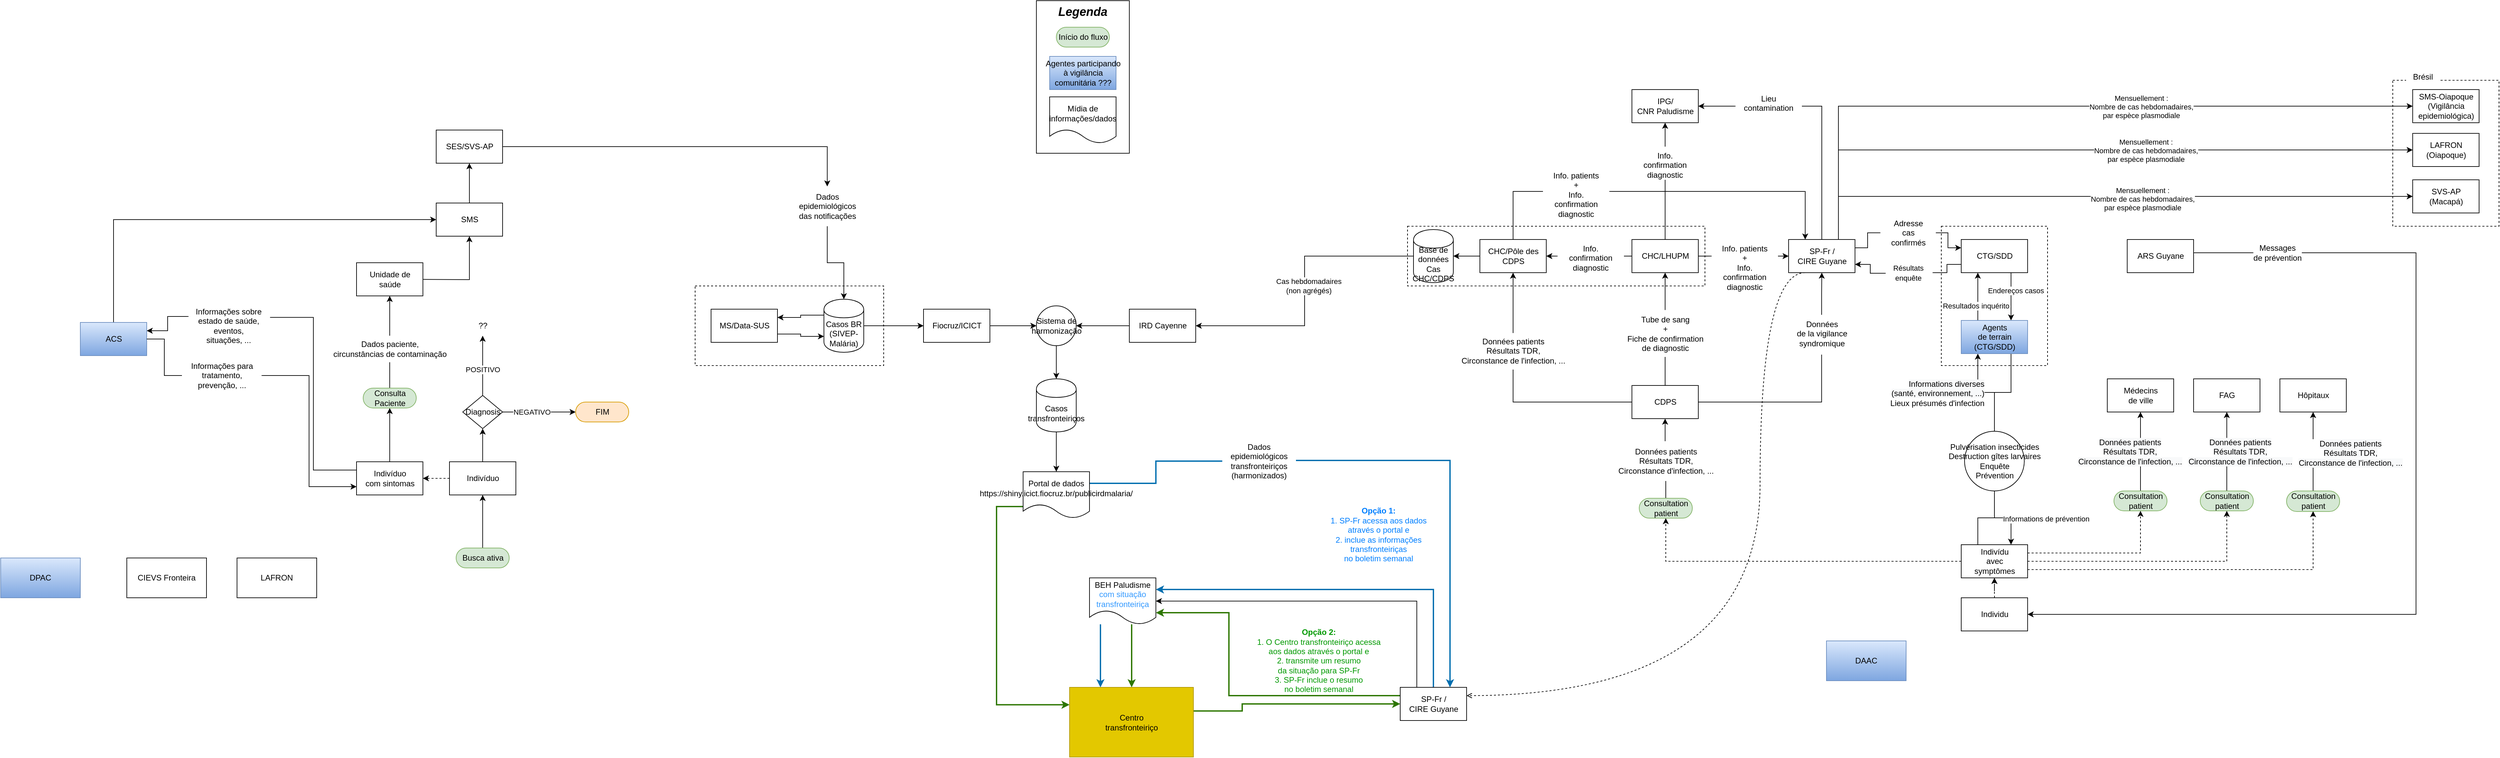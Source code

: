 <mxfile version="20.7.3" type="github">
  <diagram id="doegmiYLPW8GhtTB-VEN" name="Page-1">
    <mxGraphModel dx="4388" dy="2727" grid="1" gridSize="10" guides="1" tooltips="1" connect="1" arrows="1" fold="1" page="1" pageScale="1" pageWidth="827" pageHeight="1169" math="0" shadow="0">
      <root>
        <mxCell id="0" />
        <mxCell id="1" parent="0" />
        <mxCell id="uglfD_iep2MTShB7ONu6-107" value="&lt;b&gt;&lt;i&gt;Legenda&lt;/i&gt;&lt;/b&gt;" style="rounded=0;whiteSpace=wrap;html=1;fontSize=18;align=center;verticalAlign=top;fillColor=default;" parent="1" vertex="1">
          <mxGeometry x="320" y="-360" width="140" height="230" as="geometry" />
        </mxCell>
        <mxCell id="uglfD_iep2MTShB7ONu6-101" value="" style="html=1;dashed=1;whitespace=wrap;fillColor=none;" parent="1" vertex="1">
          <mxGeometry x="-194" y="70" width="284" height="120" as="geometry" />
        </mxCell>
        <mxCell id="jvHZAF-E1gi5jQqXjgzX-34" style="edgeStyle=orthogonalEdgeStyle;rounded=0;orthogonalLoop=1;jettySize=auto;html=1;entryX=1;entryY=0.5;entryDx=0;entryDy=0;exitX=0;exitY=0.5;exitDx=0;exitDy=0;" parent="1" source="uglfD_iep2MTShB7ONu6-93" target="jvHZAF-E1gi5jQqXjgzX-36" edge="1">
          <mxGeometry relative="1" as="geometry">
            <mxPoint x="465" y="18" as="sourcePoint" />
            <mxPoint x="440" y="285" as="targetPoint" />
          </mxGeometry>
        </mxCell>
        <mxCell id="jvHZAF-E1gi5jQqXjgzX-33" style="edgeStyle=orthogonalEdgeStyle;rounded=0;orthogonalLoop=1;jettySize=auto;html=1;entryX=0;entryY=0.5;entryDx=0;entryDy=0;exitX=1;exitY=0.5;exitDx=0;exitDy=0;" parent="1" source="jvHZAF-E1gi5jQqXjgzX-38" target="uglfD_iep2MTShB7ONu6-102" edge="1">
          <mxGeometry relative="1" as="geometry">
            <mxPoint x="340" y="125" as="sourcePoint" />
            <mxPoint x="410" y="285" as="targetPoint" />
          </mxGeometry>
        </mxCell>
        <mxCell id="jvHZAF-E1gi5jQqXjgzX-20" style="edgeStyle=orthogonalEdgeStyle;rounded=0;orthogonalLoop=1;jettySize=auto;html=1;exitX=0.5;exitY=0;exitDx=0;exitDy=0;entryX=0.5;entryY=1;entryDx=0;entryDy=0;startArrow=none;" parent="1" source="jvHZAF-E1gi5jQqXjgzX-145" target="jvHZAF-E1gi5jQqXjgzX-17" edge="1">
          <mxGeometry relative="1" as="geometry" />
        </mxCell>
        <mxCell id="jvHZAF-E1gi5jQqXjgzX-127" style="edgeStyle=elbowEdgeStyle;rounded=0;orthogonalLoop=1;jettySize=auto;html=1;entryX=1;entryY=0.25;entryDx=0;entryDy=0;strokeWidth=1;fontColor=#000000;startArrow=none;exitX=-0.001;exitY=0.3;exitDx=0;exitDy=0;exitPerimeter=0;" parent="1" source="jvHZAF-E1gi5jQqXjgzX-128" target="jvHZAF-E1gi5jQqXjgzX-97" edge="1">
          <mxGeometry relative="1" as="geometry">
            <mxPoint x="-956.04" y="185.0" as="sourcePoint" />
          </mxGeometry>
        </mxCell>
        <mxCell id="EUtzxWtZwwkgCGraURxW-5" style="edgeStyle=orthogonalEdgeStyle;rounded=0;orthogonalLoop=1;jettySize=auto;html=1;entryX=0.5;entryY=0.5;entryDx=0;entryDy=15;entryPerimeter=0;" parent="1" source="jvHZAF-E1gi5jQqXjgzX-16" target="EUtzxWtZwwkgCGraURxW-4" edge="1">
          <mxGeometry relative="1" as="geometry" />
        </mxCell>
        <mxCell id="jvHZAF-E1gi5jQqXjgzX-16" value="Indivíduo&lt;br&gt;com&amp;nbsp;sintomas" style="html=1;dashed=0;whitespace=wrap;" parent="1" vertex="1">
          <mxGeometry x="-704" y="335" width="100" height="50" as="geometry" />
        </mxCell>
        <mxCell id="jvHZAF-E1gi5jQqXjgzX-26" style="edgeStyle=orthogonalEdgeStyle;rounded=0;orthogonalLoop=1;jettySize=auto;html=1;entryX=0.5;entryY=1;entryDx=0;entryDy=0;" parent="1" target="jvHZAF-E1gi5jQqXjgzX-23" edge="1">
          <mxGeometry relative="1" as="geometry">
            <mxPoint x="-624" y="60.0" as="sourcePoint" />
          </mxGeometry>
        </mxCell>
        <mxCell id="jvHZAF-E1gi5jQqXjgzX-17" value="Unidade de&lt;br&gt;saúde" style="html=1;dashed=0;whitespace=wrap;" parent="1" vertex="1">
          <mxGeometry x="-704" y="35" width="100" height="50" as="geometry" />
        </mxCell>
        <mxCell id="jvHZAF-E1gi5jQqXjgzX-27" style="edgeStyle=orthogonalEdgeStyle;rounded=0;orthogonalLoop=1;jettySize=auto;html=1;entryX=0.5;entryY=1;entryDx=0;entryDy=0;exitX=0.5;exitY=0;exitDx=0;exitDy=0;" parent="1" source="jvHZAF-E1gi5jQqXjgzX-23" target="jvHZAF-E1gi5jQqXjgzX-24" edge="1">
          <mxGeometry relative="1" as="geometry" />
        </mxCell>
        <mxCell id="jvHZAF-E1gi5jQqXjgzX-23" value="SMS" style="html=1;dashed=0;whitespace=wrap;" parent="1" vertex="1">
          <mxGeometry x="-584" y="-55" width="100" height="50" as="geometry" />
        </mxCell>
        <mxCell id="jvHZAF-E1gi5jQqXjgzX-28" value="" style="edgeStyle=orthogonalEdgeStyle;rounded=0;orthogonalLoop=1;jettySize=auto;html=1;" parent="1" source="jvHZAF-E1gi5jQqXjgzX-24" target="jvHZAF-E1gi5jQqXjgzX-105" edge="1">
          <mxGeometry relative="1" as="geometry">
            <mxPoint x="30" y="495" as="targetPoint" />
          </mxGeometry>
        </mxCell>
        <mxCell id="jvHZAF-E1gi5jQqXjgzX-24" value="SES/SVS-AP" style="html=1;dashed=0;whitespace=wrap;" parent="1" vertex="1">
          <mxGeometry x="-584" y="-165" width="100" height="50" as="geometry" />
        </mxCell>
        <mxCell id="jvHZAF-E1gi5jQqXjgzX-41" style="edgeStyle=orthogonalEdgeStyle;rounded=0;orthogonalLoop=1;jettySize=auto;html=1;exitX=0.5;exitY=1;exitDx=0;exitDy=0;entryX=0.5;entryY=0;entryDx=0;entryDy=0;" parent="1" source="jvHZAF-E1gi5jQqXjgzX-36" target="jvHZAF-E1gi5jQqXjgzX-40" edge="1">
          <mxGeometry relative="1" as="geometry" />
        </mxCell>
        <mxCell id="jvHZAF-E1gi5jQqXjgzX-36" value="Sistema de&lt;br&gt;harmonização" style="shape=ellipse;html=1;dashed=0;whitespace=wrap;aspect=fixed;perimeter=ellipsePerimeter;" parent="1" vertex="1">
          <mxGeometry x="320" y="100" width="60" height="60" as="geometry" />
        </mxCell>
        <mxCell id="jvHZAF-E1gi5jQqXjgzX-85" style="edgeStyle=elbowEdgeStyle;rounded=0;orthogonalLoop=1;jettySize=auto;elbow=vertical;html=1;entryX=0.5;entryY=0;entryDx=0;entryDy=0;" parent="1" source="jvHZAF-E1gi5jQqXjgzX-40" edge="1">
          <mxGeometry relative="1" as="geometry">
            <mxPoint x="350" y="350" as="targetPoint" />
          </mxGeometry>
        </mxCell>
        <mxCell id="jvHZAF-E1gi5jQqXjgzX-40" value="Casos transfronteiriços" style="shape=cylinder;whiteSpace=wrap;html=1;boundedLbl=1;backgroundOutline=1;" parent="1" vertex="1">
          <mxGeometry x="320" y="210" width="60" height="80" as="geometry" />
        </mxCell>
        <mxCell id="jvHZAF-E1gi5jQqXjgzX-110" style="edgeStyle=elbowEdgeStyle;rounded=0;orthogonalLoop=1;jettySize=auto;html=1;exitX=0.5;exitY=0;exitDx=0;exitDy=0;strokeWidth=2;fillColor=#1ba1e2;strokeColor=#006EAF;entryX=1;entryY=0.25;entryDx=0;entryDy=0;" parent="1" source="uglfD_iep2MTShB7ONu6-104" target="jvHZAF-E1gi5jQqXjgzX-102" edge="1">
          <mxGeometry relative="1" as="geometry">
            <mxPoint x="550" y="520" as="targetPoint" />
            <Array as="points">
              <mxPoint x="918" y="600" />
            </Array>
            <mxPoint x="915" y="685" as="sourcePoint" />
          </mxGeometry>
        </mxCell>
        <mxCell id="jvHZAF-E1gi5jQqXjgzX-111" style="edgeStyle=elbowEdgeStyle;rounded=0;orthogonalLoop=1;jettySize=auto;html=1;exitX=0.25;exitY=0;exitDx=0;exitDy=0;strokeWidth=1;entryX=1;entryY=0.5;entryDx=0;entryDy=0;" parent="1" source="uglfD_iep2MTShB7ONu6-104" target="jvHZAF-E1gi5jQqXjgzX-102" edge="1">
          <mxGeometry relative="1" as="geometry">
            <mxPoint x="530" y="560" as="targetPoint" />
            <Array as="points">
              <mxPoint x="893" y="610" />
            </Array>
            <mxPoint x="890" y="685" as="sourcePoint" />
          </mxGeometry>
        </mxCell>
        <mxCell id="jvHZAF-E1gi5jQqXjgzX-98" style="edgeStyle=elbowEdgeStyle;rounded=0;orthogonalLoop=1;jettySize=auto;html=1;exitX=1.009;exitY=0.486;exitDx=0;exitDy=0;entryX=0.75;entryY=0;entryDx=0;entryDy=0;fillColor=#1ba1e2;strokeColor=#006EAF;strokeWidth=2;startArrow=none;exitPerimeter=0;" parent="1" source="jvHZAF-E1gi5jQqXjgzX-107" target="uglfD_iep2MTShB7ONu6-104" edge="1">
          <mxGeometry relative="1" as="geometry">
            <mxPoint x="725" y="390" as="sourcePoint" />
            <Array as="points">
              <mxPoint x="943" y="540" />
            </Array>
            <mxPoint x="940" y="685" as="targetPoint" />
          </mxGeometry>
        </mxCell>
        <mxCell id="jvHZAF-E1gi5jQqXjgzX-124" style="edgeStyle=elbowEdgeStyle;rounded=0;orthogonalLoop=1;jettySize=auto;html=1;entryX=0;entryY=0.75;entryDx=0;entryDy=0;strokeWidth=1;fontColor=#3399FF;startArrow=none;" parent="1" source="jvHZAF-E1gi5jQqXjgzX-125" target="jvHZAF-E1gi5jQqXjgzX-16" edge="1">
          <mxGeometry relative="1" as="geometry" />
        </mxCell>
        <mxCell id="EUtzxWtZwwkgCGraURxW-32" style="edgeStyle=orthogonalEdgeStyle;rounded=0;orthogonalLoop=1;jettySize=auto;html=1;endArrow=classic;endFill=1;entryX=0;entryY=0.5;entryDx=0;entryDy=0;exitX=0.5;exitY=0;exitDx=0;exitDy=0;" parent="1" source="jvHZAF-E1gi5jQqXjgzX-97" target="jvHZAF-E1gi5jQqXjgzX-23" edge="1">
          <mxGeometry relative="1" as="geometry">
            <mxPoint x="-650" y="-10" as="targetPoint" />
          </mxGeometry>
        </mxCell>
        <mxCell id="jvHZAF-E1gi5jQqXjgzX-97" value="ACS" style="html=1;dashed=0;whitespace=wrap;fillColor=#dae8fc;strokeColor=#6c8ebf;gradientColor=#7ea6e0;" parent="1" vertex="1">
          <mxGeometry x="-1120" y="125" width="100" height="50" as="geometry" />
        </mxCell>
        <mxCell id="jvHZAF-E1gi5jQqXjgzX-143" style="edgeStyle=elbowEdgeStyle;rounded=0;orthogonalLoop=1;jettySize=auto;html=1;entryX=0.5;entryY=0;entryDx=0;entryDy=0;strokeWidth=2;fontColor=#009900;fillColor=#60a917;strokeColor=#2D7600;" parent="1" source="jvHZAF-E1gi5jQqXjgzX-102" target="jvHZAF-E1gi5jQqXjgzX-112" edge="1">
          <mxGeometry relative="1" as="geometry" />
        </mxCell>
        <mxCell id="jvHZAF-E1gi5jQqXjgzX-144" style="edgeStyle=elbowEdgeStyle;rounded=0;orthogonalLoop=1;jettySize=auto;html=1;entryX=0.25;entryY=0;entryDx=0;entryDy=0;strokeWidth=2;fontColor=#009900;fillColor=#1ba1e2;strokeColor=#006EAF;" parent="1" source="jvHZAF-E1gi5jQqXjgzX-102" target="jvHZAF-E1gi5jQqXjgzX-112" edge="1">
          <mxGeometry relative="1" as="geometry" />
        </mxCell>
        <mxCell id="jvHZAF-E1gi5jQqXjgzX-102" value="BEH Paludisme&lt;br&gt;&lt;font color=&quot;#3399ff&quot;&gt;com situação transfronteiriça&lt;/font&gt;" style="shape=document;whiteSpace=wrap;html=1;boundedLbl=1;dashed=0;flipH=1;" parent="1" vertex="1">
          <mxGeometry x="400" y="510" width="100" height="70" as="geometry" />
        </mxCell>
        <mxCell id="jvHZAF-E1gi5jQqXjgzX-133" style="edgeStyle=elbowEdgeStyle;rounded=0;orthogonalLoop=1;jettySize=auto;html=1;exitX=0;exitY=0.75;exitDx=0;exitDy=0;entryX=0;entryY=0.25;entryDx=0;entryDy=0;strokeWidth=2;fontColor=#000000;fillColor=#60a917;strokeColor=#2D7600;" parent="1" source="uglfD_iep2MTShB7ONu6-110" target="jvHZAF-E1gi5jQqXjgzX-112" edge="1">
          <mxGeometry relative="1" as="geometry">
            <Array as="points">
              <mxPoint x="260" y="530" />
            </Array>
            <mxPoint x="325" y="400" as="sourcePoint" />
          </mxGeometry>
        </mxCell>
        <mxCell id="uglfD_iep2MTShB7ONu6-97" style="edgeStyle=orthogonalEdgeStyle;rounded=0;orthogonalLoop=1;jettySize=auto;html=1;entryX=0.5;entryY=0;entryDx=0;entryDy=0;" parent="1" source="jvHZAF-E1gi5jQqXjgzX-105" target="jvHZAF-E1gi5jQqXjgzX-38" edge="1">
          <mxGeometry relative="1" as="geometry" />
        </mxCell>
        <mxCell id="jvHZAF-E1gi5jQqXjgzX-105" value="Dados&lt;br&gt;epidemiológicos&lt;br&gt;das notificações" style="text;html=1;align=center;verticalAlign=middle;resizable=0;points=[];autosize=1;strokeColor=none;fillColor=none;" parent="1" vertex="1">
          <mxGeometry x="-50" y="-80" width="110" height="60" as="geometry" />
        </mxCell>
        <mxCell id="jvHZAF-E1gi5jQqXjgzX-107" value="Dados&lt;br&gt;epidemiológicos&lt;br&gt;transfronteiriços&lt;br&gt;(harmonizados)" style="text;html=1;align=center;verticalAlign=middle;resizable=0;points=[];autosize=1;strokeColor=none;fillColor=none;" parent="1" vertex="1">
          <mxGeometry x="600" y="298.97" width="110" height="70" as="geometry" />
        </mxCell>
        <mxCell id="jvHZAF-E1gi5jQqXjgzX-108" value="" style="edgeStyle=elbowEdgeStyle;rounded=0;orthogonalLoop=1;jettySize=auto;html=1;exitX=1;exitY=0.25;exitDx=0;exitDy=0;entryX=0;entryY=0.5;entryDx=0;entryDy=0;fillColor=#1ba1e2;strokeColor=#006EAF;strokeWidth=2;endArrow=none;" parent="1" source="uglfD_iep2MTShB7ONu6-110" target="jvHZAF-E1gi5jQqXjgzX-107" edge="1">
          <mxGeometry relative="1" as="geometry">
            <mxPoint x="400" y="375" as="sourcePoint" />
            <mxPoint x="670" y="315" as="targetPoint" />
          </mxGeometry>
        </mxCell>
        <mxCell id="jvHZAF-E1gi5jQqXjgzX-134" style="edgeStyle=elbowEdgeStyle;rounded=0;orthogonalLoop=1;jettySize=auto;html=1;exitX=0.999;exitY=0.339;exitDx=0;exitDy=0;strokeWidth=2;fontColor=#000000;fillColor=#60a917;strokeColor=#2D7600;entryX=0;entryY=0.5;entryDx=0;entryDy=0;exitPerimeter=0;" parent="1" source="jvHZAF-E1gi5jQqXjgzX-112" target="uglfD_iep2MTShB7ONu6-104" edge="1">
          <mxGeometry relative="1" as="geometry">
            <mxPoint x="865" y="710" as="targetPoint" />
            <Array as="points">
              <mxPoint x="630" y="723" />
            </Array>
          </mxGeometry>
        </mxCell>
        <mxCell id="jvHZAF-E1gi5jQqXjgzX-135" style="edgeStyle=elbowEdgeStyle;rounded=0;orthogonalLoop=1;jettySize=auto;html=1;exitX=0;exitY=0.25;exitDx=0;exitDy=0;entryX=1;entryY=0.75;entryDx=0;entryDy=0;strokeWidth=2;fontColor=#000000;fillColor=#60a917;strokeColor=#2D7600;" parent="1" source="uglfD_iep2MTShB7ONu6-104" target="jvHZAF-E1gi5jQqXjgzX-102" edge="1">
          <mxGeometry relative="1" as="geometry">
            <Array as="points">
              <mxPoint x="610" y="640" />
            </Array>
            <mxPoint x="865" y="697.5" as="sourcePoint" />
          </mxGeometry>
        </mxCell>
        <mxCell id="jvHZAF-E1gi5jQqXjgzX-112" value="Centro&lt;br&gt;transfronteiriço" style="html=1;dashed=0;whitespace=wrap;fillColor=#e3c800;fontColor=#000000;strokeColor=#B09500;" parent="1" vertex="1">
          <mxGeometry x="370" y="675" width="186.5" height="105" as="geometry" />
        </mxCell>
        <mxCell id="jvHZAF-E1gi5jQqXjgzX-125" value="Informações para&lt;br&gt;tratamento,&lt;br&gt;prevenção, ..." style="text;html=1;align=center;verticalAlign=middle;resizable=0;points=[];autosize=1;strokeColor=none;fillColor=none;fontColor=#000000;" parent="1" vertex="1">
          <mxGeometry x="-967" y="175" width="120" height="60" as="geometry" />
        </mxCell>
        <mxCell id="jvHZAF-E1gi5jQqXjgzX-126" value="" style="edgeStyle=elbowEdgeStyle;rounded=0;orthogonalLoop=1;jettySize=auto;html=1;entryX=0;entryY=0.5;entryDx=0;entryDy=0;strokeWidth=1;fontColor=#3399FF;endArrow=none;" parent="1" source="jvHZAF-E1gi5jQqXjgzX-97" target="jvHZAF-E1gi5jQqXjgzX-125" edge="1">
          <mxGeometry relative="1" as="geometry">
            <mxPoint x="-877" y="178.97" as="sourcePoint" />
            <mxPoint x="-797" y="248.97" as="targetPoint" />
          </mxGeometry>
        </mxCell>
        <mxCell id="jvHZAF-E1gi5jQqXjgzX-128" value="Informações sobre&lt;br&gt;estado de saúde,&lt;br&gt;eventos,&lt;br&gt;situações, ..." style="text;html=1;align=center;verticalAlign=middle;resizable=0;points=[];autosize=1;strokeColor=none;fillColor=none;fontColor=#000000;" parent="1" vertex="1">
          <mxGeometry x="-957" y="95" width="120" height="70" as="geometry" />
        </mxCell>
        <mxCell id="jvHZAF-E1gi5jQqXjgzX-129" value="" style="edgeStyle=elbowEdgeStyle;rounded=0;orthogonalLoop=1;jettySize=auto;html=1;entryX=1.023;entryY=0.32;entryDx=0;entryDy=0;strokeWidth=1;fontColor=#000000;endArrow=none;entryPerimeter=0;exitX=0;exitY=0.25;exitDx=0;exitDy=0;" parent="1" source="jvHZAF-E1gi5jQqXjgzX-16" target="jvHZAF-E1gi5jQqXjgzX-128" edge="1">
          <mxGeometry relative="1" as="geometry">
            <mxPoint x="-704" y="248.97" as="sourcePoint" />
            <mxPoint x="-744" y="186.47" as="targetPoint" />
          </mxGeometry>
        </mxCell>
        <mxCell id="jvHZAF-E1gi5jQqXjgzX-136" value="&lt;b&gt;Opção 1:&lt;br&gt;&lt;/b&gt;1. SP-Fr acessa aos dados&lt;br&gt;através o portal&amp;nbsp;e&lt;br&gt;2. inclue as informações&lt;br&gt;transfronteiriças&lt;br&gt;no boletim semanal" style="text;html=1;align=center;verticalAlign=middle;resizable=0;points=[];autosize=1;strokeColor=none;fillColor=none;fontColor=#007FFF;" parent="1" vertex="1">
          <mxGeometry x="750" y="395" width="170" height="100" as="geometry" />
        </mxCell>
        <mxCell id="jvHZAF-E1gi5jQqXjgzX-137" value="&lt;font color=&quot;#009900&quot;&gt;&lt;b&gt;Opção 2:&lt;br&gt;&lt;/b&gt;1. O Centro transfronteiriço acessa&lt;br&gt;aos dados&amp;nbsp;através o portal e&lt;br&gt;2. transmite um resumo&lt;br&gt;da situação para SP-Fr&lt;br&gt;3. SP-Fr inclue o resumo&lt;br&gt;no boletim semanal&lt;br&gt;&lt;/font&gt;" style="text;html=1;align=center;verticalAlign=middle;resizable=0;points=[];autosize=1;strokeColor=none;fillColor=none;fontColor=#00CC00;" parent="1" vertex="1">
          <mxGeometry x="640" y="580" width="210" height="110" as="geometry" />
        </mxCell>
        <mxCell id="jvHZAF-E1gi5jQqXjgzX-145" value="Dados paciente,&lt;br&gt;circunstâncias de contaminação" style="text;html=1;align=center;verticalAlign=middle;resizable=0;points=[];autosize=1;strokeColor=none;fillColor=none;" parent="1" vertex="1">
          <mxGeometry x="-749" y="145" width="190" height="40" as="geometry" />
        </mxCell>
        <mxCell id="jvHZAF-E1gi5jQqXjgzX-146" value="" style="edgeStyle=orthogonalEdgeStyle;rounded=0;orthogonalLoop=1;jettySize=auto;html=1;exitX=0.5;exitY=0.5;exitDx=0;exitDy=-15;entryX=0.5;entryY=1;entryDx=0;entryDy=0;endArrow=none;exitPerimeter=0;" parent="1" source="EUtzxWtZwwkgCGraURxW-4" target="jvHZAF-E1gi5jQqXjgzX-145" edge="1">
          <mxGeometry relative="1" as="geometry">
            <mxPoint x="-654" y="223.97" as="sourcePoint" />
            <mxPoint x="-654" y="85" as="targetPoint" />
          </mxGeometry>
        </mxCell>
        <mxCell id="tVp76IYYDZpWvyA0d9KN-2" value="DAAC" style="rounded=0;whiteSpace=wrap;html=1;fillColor=#dae8fc;gradientColor=#7ea6e0;strokeColor=#6c8ebf;" parent="1" vertex="1">
          <mxGeometry x="1510" y="605" width="120" height="60" as="geometry" />
        </mxCell>
        <mxCell id="tVp76IYYDZpWvyA0d9KN-3" value="DPAC" style="rounded=0;whiteSpace=wrap;html=1;fillColor=#dae8fc;gradientColor=#7ea6e0;strokeColor=#6c8ebf;" parent="1" vertex="1">
          <mxGeometry x="-1240" y="480" width="120" height="60" as="geometry" />
        </mxCell>
        <mxCell id="tVp76IYYDZpWvyA0d9KN-5" value="CIEVS Fronteira" style="rounded=0;whiteSpace=wrap;html=1;" parent="1" vertex="1">
          <mxGeometry x="-1050" y="480" width="120" height="60" as="geometry" />
        </mxCell>
        <mxCell id="tVp76IYYDZpWvyA0d9KN-6" value="LAFRON" style="rounded=0;whiteSpace=wrap;html=1;" parent="1" vertex="1">
          <mxGeometry x="-884" y="480" width="120" height="60" as="geometry" />
        </mxCell>
        <mxCell id="EUtzxWtZwwkgCGraURxW-4" value="Consulta&lt;br&gt;Paciente" style="html=1;dashed=0;whitespace=wrap;shape=mxgraph.dfd.start;fillColor=#d5e8d4;strokeColor=#82b366;" parent="1" vertex="1">
          <mxGeometry x="-694" y="223.97" width="80" height="30" as="geometry" />
        </mxCell>
        <mxCell id="EUtzxWtZwwkgCGraURxW-11" style="edgeStyle=orthogonalEdgeStyle;rounded=0;orthogonalLoop=1;jettySize=auto;html=1;entryX=0.5;entryY=1;entryDx=0;entryDy=0;" parent="1" source="EUtzxWtZwwkgCGraURxW-6" target="EUtzxWtZwwkgCGraURxW-10" edge="1">
          <mxGeometry relative="1" as="geometry" />
        </mxCell>
        <mxCell id="a-Wvr08-lxiFgnQ-8xgU-1" style="edgeStyle=orthogonalEdgeStyle;rounded=0;orthogonalLoop=1;jettySize=auto;html=1;exitX=0;exitY=0.5;exitDx=0;exitDy=0;entryX=1;entryY=0.5;entryDx=0;entryDy=0;dashed=1;" parent="1" source="EUtzxWtZwwkgCGraURxW-6" target="jvHZAF-E1gi5jQqXjgzX-16" edge="1">
          <mxGeometry relative="1" as="geometry" />
        </mxCell>
        <mxCell id="EUtzxWtZwwkgCGraURxW-6" value="Indivíduo" style="html=1;dashed=0;whitespace=wrap;" parent="1" vertex="1">
          <mxGeometry x="-564" y="335" width="100" height="50" as="geometry" />
        </mxCell>
        <mxCell id="EUtzxWtZwwkgCGraURxW-8" style="edgeStyle=orthogonalEdgeStyle;rounded=0;orthogonalLoop=1;jettySize=auto;html=1;entryX=0.5;entryY=1;entryDx=0;entryDy=0;" parent="1" source="EUtzxWtZwwkgCGraURxW-7" target="EUtzxWtZwwkgCGraURxW-6" edge="1">
          <mxGeometry relative="1" as="geometry" />
        </mxCell>
        <mxCell id="EUtzxWtZwwkgCGraURxW-7" value="Busca ativa" style="html=1;dashed=0;whitespace=wrap;shape=mxgraph.dfd.start;fillColor=#d5e8d4;strokeColor=#82b366;" parent="1" vertex="1">
          <mxGeometry x="-554" y="465" width="80" height="30" as="geometry" />
        </mxCell>
        <mxCell id="EUtzxWtZwwkgCGraURxW-12" style="edgeStyle=orthogonalEdgeStyle;rounded=0;orthogonalLoop=1;jettySize=auto;html=1;" parent="1" source="EUtzxWtZwwkgCGraURxW-10" target="EUtzxWtZwwkgCGraURxW-13" edge="1">
          <mxGeometry relative="1" as="geometry">
            <mxPoint x="-514" y="185" as="targetPoint" />
          </mxGeometry>
        </mxCell>
        <mxCell id="EUtzxWtZwwkgCGraURxW-14" value="POSITIVO" style="edgeLabel;html=1;align=center;verticalAlign=middle;resizable=0;points=[];" parent="EUtzxWtZwwkgCGraURxW-12" vertex="1" connectable="0">
          <mxGeometry x="0.267" y="2" relative="1" as="geometry">
            <mxPoint x="2" y="18" as="offset" />
          </mxGeometry>
        </mxCell>
        <mxCell id="EUtzxWtZwwkgCGraURxW-15" style="edgeStyle=orthogonalEdgeStyle;rounded=0;orthogonalLoop=1;jettySize=auto;html=1;" parent="1" source="EUtzxWtZwwkgCGraURxW-10" edge="1">
          <mxGeometry relative="1" as="geometry">
            <mxPoint x="-374" y="260" as="targetPoint" />
            <Array as="points">
              <mxPoint x="-450" y="260" />
              <mxPoint x="-450" y="260" />
            </Array>
          </mxGeometry>
        </mxCell>
        <mxCell id="EUtzxWtZwwkgCGraURxW-17" value="NEGATIVO" style="edgeLabel;html=1;align=center;verticalAlign=middle;resizable=0;points=[];" parent="EUtzxWtZwwkgCGraURxW-15" vertex="1" connectable="0">
          <mxGeometry x="-0.273" relative="1" as="geometry">
            <mxPoint x="4" as="offset" />
          </mxGeometry>
        </mxCell>
        <mxCell id="EUtzxWtZwwkgCGraURxW-10" value="Diagnosis" style="shape=rhombus;html=1;dashed=0;whitespace=wrap;perimeter=rhombusPerimeter;" parent="1" vertex="1">
          <mxGeometry x="-544" y="235" width="60" height="50" as="geometry" />
        </mxCell>
        <mxCell id="EUtzxWtZwwkgCGraURxW-13" value="??" style="text;html=1;align=center;verticalAlign=middle;resizable=0;points=[];autosize=1;strokeColor=none;fillColor=none;" parent="1" vertex="1">
          <mxGeometry x="-534" y="115" width="40" height="30" as="geometry" />
        </mxCell>
        <mxCell id="EUtzxWtZwwkgCGraURxW-18" value="FIM" style="html=1;dashed=0;whitespace=wrap;shape=mxgraph.dfd.start;fillColor=#ffe6cc;strokeColor=#d79b00;" parent="1" vertex="1">
          <mxGeometry x="-374" y="245" width="80" height="30" as="geometry" />
        </mxCell>
        <mxCell id="EUtzxWtZwwkgCGraURxW-33" value="Agentes participando&lt;br&gt;à vigilância&lt;br&gt;comunitária ???" style="html=1;dashed=0;whitespace=wrap;fillColor=#dae8fc;gradientColor=#7ea6e0;strokeColor=#6c8ebf;" parent="1" vertex="1">
          <mxGeometry x="340" y="-276" width="100" height="50" as="geometry" />
        </mxCell>
        <mxCell id="uglfD_iep2MTShB7ONu6-1" value="" style="html=1;dashed=1;whitespace=wrap;fillColor=none;" parent="1" vertex="1">
          <mxGeometry x="879" y="-20" width="448" height="90" as="geometry" />
        </mxCell>
        <mxCell id="uglfD_iep2MTShB7ONu6-2" value="" style="html=1;dashed=1;whitespace=wrap;fillColor=none;" parent="1" vertex="1">
          <mxGeometry x="1683" y="-20" width="160" height="210" as="geometry" />
        </mxCell>
        <mxCell id="uglfD_iep2MTShB7ONu6-3" style="edgeStyle=orthogonalEdgeStyle;rounded=0;orthogonalLoop=1;jettySize=auto;html=1;exitX=0;exitY=0.5;exitDx=0;exitDy=0;entryX=1;entryY=0.5;entryDx=0;entryDy=0;" parent="1" source="uglfD_iep2MTShB7ONu6-5" target="uglfD_iep2MTShB7ONu6-93" edge="1">
          <mxGeometry relative="1" as="geometry" />
        </mxCell>
        <mxCell id="uglfD_iep2MTShB7ONu6-4" value="Cas hebdomadaires&lt;br&gt;(non agrégés)" style="edgeLabel;html=1;align=center;verticalAlign=middle;resizable=0;points=[];" parent="uglfD_iep2MTShB7ONu6-3" vertex="1" connectable="0">
          <mxGeometry x="-0.169" relative="1" as="geometry">
            <mxPoint x="6" y="29" as="offset" />
          </mxGeometry>
        </mxCell>
        <mxCell id="uglfD_iep2MTShB7ONu6-5" value="Base de données&lt;br&gt;Cas&lt;br&gt;CHC/CDPS" style="shape=cylinder;whiteSpace=wrap;html=1;boundedLbl=1;backgroundOutline=1;" parent="1" vertex="1">
          <mxGeometry x="888" y="-15.01" width="60" height="80" as="geometry" />
        </mxCell>
        <mxCell id="uglfD_iep2MTShB7ONu6-6" style="edgeStyle=elbowEdgeStyle;rounded=0;orthogonalLoop=1;jettySize=auto;elbow=vertical;html=1;entryX=0.5;entryY=1;entryDx=0;entryDy=0;startArrow=none;exitX=0.5;exitY=-0.011;exitDx=0;exitDy=0;exitPerimeter=0;" parent="1" source="uglfD_iep2MTShB7ONu6-45" target="uglfD_iep2MTShB7ONu6-25" edge="1">
          <mxGeometry relative="1" as="geometry">
            <mxPoint x="1267" y="79.99" as="sourcePoint" />
          </mxGeometry>
        </mxCell>
        <mxCell id="uglfD_iep2MTShB7ONu6-7" style="edgeStyle=elbowEdgeStyle;rounded=0;orthogonalLoop=1;jettySize=auto;html=1;entryX=0.5;entryY=1;entryDx=0;entryDy=0;startArrow=none;exitX=0.497;exitY=0.025;exitDx=0;exitDy=0;exitPerimeter=0;elbow=vertical;fillColor=#e51400;strokeColor=#000000;" parent="1" source="uglfD_iep2MTShB7ONu6-49" target="uglfD_iep2MTShB7ONu6-20" edge="1">
          <mxGeometry relative="1" as="geometry" />
        </mxCell>
        <mxCell id="uglfD_iep2MTShB7ONu6-8" style="edgeStyle=orthogonalEdgeStyle;rounded=0;orthogonalLoop=1;jettySize=auto;html=1;exitX=0;exitY=0.5;exitDx=0;exitDy=0;endArrow=none;endFill=0;" parent="1" source="uglfD_iep2MTShB7ONu6-9" target="uglfD_iep2MTShB7ONu6-48" edge="1">
          <mxGeometry relative="1" as="geometry" />
        </mxCell>
        <mxCell id="uglfD_iep2MTShB7ONu6-9" value="CDPS" style="html=1;dashed=0;whitespace=wrap;" parent="1" vertex="1">
          <mxGeometry x="1217" y="220" width="100" height="50" as="geometry" />
        </mxCell>
        <mxCell id="uglfD_iep2MTShB7ONu6-10" style="edgeStyle=elbowEdgeStyle;rounded=0;orthogonalLoop=1;jettySize=auto;html=1;entryX=1;entryY=0.5;entryDx=0;entryDy=0;elbow=vertical;startArrow=none;exitX=0;exitY=0.5;exitDx=0;exitDy=0;" parent="1" source="uglfD_iep2MTShB7ONu6-13" target="uglfD_iep2MTShB7ONu6-5" edge="1">
          <mxGeometry relative="1" as="geometry">
            <mxPoint x="943" y="-930.01" as="targetPoint" />
            <mxPoint x="858" y="-960.01" as="sourcePoint" />
          </mxGeometry>
        </mxCell>
        <mxCell id="uglfD_iep2MTShB7ONu6-11" style="edgeStyle=orthogonalEdgeStyle;rounded=0;orthogonalLoop=1;jettySize=auto;html=1;exitX=1;exitY=0.75;exitDx=0;exitDy=0;entryX=0.25;entryY=0;entryDx=0;entryDy=0;fontColor=#000000;endArrow=classic;endFill=1;" parent="1" source="uglfD_iep2MTShB7ONu6-81" target="uglfD_iep2MTShB7ONu6-20" edge="1">
          <mxGeometry relative="1" as="geometry" />
        </mxCell>
        <mxCell id="uglfD_iep2MTShB7ONu6-12" style="edgeStyle=orthogonalEdgeStyle;rounded=0;orthogonalLoop=1;jettySize=auto;html=1;exitX=0.5;exitY=0;exitDx=0;exitDy=0;entryX=0;entryY=0.75;entryDx=0;entryDy=0;fontColor=#000000;endArrow=none;endFill=0;" parent="1" source="uglfD_iep2MTShB7ONu6-13" target="uglfD_iep2MTShB7ONu6-81" edge="1">
          <mxGeometry relative="1" as="geometry" />
        </mxCell>
        <mxCell id="uglfD_iep2MTShB7ONu6-13" value="CHC/Pôle des&lt;br&gt;CDPS" style="html=1;dashed=0;whitespace=wrap;" parent="1" vertex="1">
          <mxGeometry x="988" y="-0.01" width="100" height="50" as="geometry" />
        </mxCell>
        <mxCell id="uglfD_iep2MTShB7ONu6-14" style="edgeStyle=orthogonalEdgeStyle;rounded=0;orthogonalLoop=1;jettySize=auto;html=1;exitX=0.75;exitY=0;exitDx=0;exitDy=0;entryX=0;entryY=0.5;entryDx=0;entryDy=0;" parent="1" source="uglfD_iep2MTShB7ONu6-20" target="uglfD_iep2MTShB7ONu6-82" edge="1">
          <mxGeometry relative="1" as="geometry" />
        </mxCell>
        <mxCell id="uglfD_iep2MTShB7ONu6-15" value="Mensuellement :&lt;br&gt;Nombre de cas hebdomadaires,&lt;br&gt;par espèce plasmodiale" style="edgeLabel;html=1;align=center;verticalAlign=middle;resizable=0;points=[];" parent="uglfD_iep2MTShB7ONu6-14" vertex="1" connectable="0">
          <mxGeometry x="0.233" y="-1" relative="1" as="geometry">
            <mxPoint as="offset" />
          </mxGeometry>
        </mxCell>
        <mxCell id="uglfD_iep2MTShB7ONu6-16" style="edgeStyle=orthogonalEdgeStyle;rounded=0;orthogonalLoop=1;jettySize=auto;html=1;exitX=0.75;exitY=0;exitDx=0;exitDy=0;entryX=0;entryY=0.5;entryDx=0;entryDy=0;" parent="1" source="uglfD_iep2MTShB7ONu6-20" target="uglfD_iep2MTShB7ONu6-83" edge="1">
          <mxGeometry relative="1" as="geometry" />
        </mxCell>
        <mxCell id="uglfD_iep2MTShB7ONu6-17" value="Mensuellement :&lt;br&gt;Nombre de cas hebdomadaires,&lt;br&gt;par espèce plasmodiale" style="edgeLabel;html=1;align=center;verticalAlign=middle;resizable=0;points=[];" parent="uglfD_iep2MTShB7ONu6-16" vertex="1" connectable="0">
          <mxGeometry x="0.196" y="-1" relative="1" as="geometry">
            <mxPoint as="offset" />
          </mxGeometry>
        </mxCell>
        <mxCell id="uglfD_iep2MTShB7ONu6-18" style="edgeStyle=orthogonalEdgeStyle;rounded=0;orthogonalLoop=1;jettySize=auto;html=1;exitX=0.75;exitY=0;exitDx=0;exitDy=0;entryX=0;entryY=0.5;entryDx=0;entryDy=0;" parent="1" source="uglfD_iep2MTShB7ONu6-20" target="uglfD_iep2MTShB7ONu6-84" edge="1">
          <mxGeometry relative="1" as="geometry" />
        </mxCell>
        <mxCell id="uglfD_iep2MTShB7ONu6-19" value="Mensuellement :&lt;br&gt;Nombre de cas hebdomadaires,&lt;br&gt;par espèce plasmodiale" style="edgeLabel;html=1;align=center;verticalAlign=middle;resizable=0;points=[];" parent="uglfD_iep2MTShB7ONu6-18" vertex="1" connectable="0">
          <mxGeometry x="0.125" y="-4" relative="1" as="geometry">
            <mxPoint as="offset" />
          </mxGeometry>
        </mxCell>
        <mxCell id="uglfD_iep2MTShB7ONu6-106" style="edgeStyle=orthogonalEdgeStyle;curved=1;rounded=0;orthogonalLoop=1;jettySize=auto;html=1;exitX=0.25;exitY=1;exitDx=0;exitDy=0;entryX=1;entryY=0.25;entryDx=0;entryDy=0;endArrow=open;endFill=0;dashed=1;" parent="1" source="uglfD_iep2MTShB7ONu6-20" target="uglfD_iep2MTShB7ONu6-104" edge="1">
          <mxGeometry relative="1" as="geometry">
            <Array as="points">
              <mxPoint x="1410" y="50" />
              <mxPoint x="1410" y="688" />
            </Array>
          </mxGeometry>
        </mxCell>
        <mxCell id="uglfD_iep2MTShB7ONu6-20" value="SP-Fr /&lt;br&gt;CIRE Guyane" style="html=1;dashed=0;whitespace=wrap;" parent="1" vertex="1">
          <mxGeometry x="1453" y="-0.01" width="100" height="50" as="geometry" />
        </mxCell>
        <mxCell id="uglfD_iep2MTShB7ONu6-21" value="IPG/&lt;br&gt;CNR Paludisme" style="html=1;dashed=0;whitespace=wrap;" parent="1" vertex="1">
          <mxGeometry x="1217" y="-226" width="100" height="50" as="geometry" />
        </mxCell>
        <mxCell id="uglfD_iep2MTShB7ONu6-22" style="edgeStyle=orthogonalEdgeStyle;rounded=0;orthogonalLoop=1;jettySize=auto;html=1;exitX=0.5;exitY=0;exitDx=0;exitDy=0;entryX=0.5;entryY=1;entryDx=0;entryDy=0;startArrow=none;" parent="1" source="uglfD_iep2MTShB7ONu6-53" target="uglfD_iep2MTShB7ONu6-21" edge="1">
          <mxGeometry relative="1" as="geometry" />
        </mxCell>
        <mxCell id="uglfD_iep2MTShB7ONu6-23" style="edgeStyle=elbowEdgeStyle;rounded=0;orthogonalLoop=1;jettySize=auto;elbow=vertical;html=1;exitX=0;exitY=0.5;exitDx=0;exitDy=0;entryX=1;entryY=0.5;entryDx=0;entryDy=0;startArrow=none;" parent="1" source="uglfD_iep2MTShB7ONu6-60" target="uglfD_iep2MTShB7ONu6-13" edge="1">
          <mxGeometry relative="1" as="geometry">
            <Array as="points" />
          </mxGeometry>
        </mxCell>
        <mxCell id="uglfD_iep2MTShB7ONu6-24" style="edgeStyle=elbowEdgeStyle;rounded=0;orthogonalLoop=1;jettySize=auto;elbow=vertical;html=1;entryX=0;entryY=0.5;entryDx=0;entryDy=0;startArrow=none;" parent="1" source="uglfD_iep2MTShB7ONu6-55" target="uglfD_iep2MTShB7ONu6-20" edge="1">
          <mxGeometry relative="1" as="geometry" />
        </mxCell>
        <mxCell id="uglfD_iep2MTShB7ONu6-25" value="CHC/LHUPM" style="html=1;dashed=0;whitespace=wrap;" parent="1" vertex="1">
          <mxGeometry x="1217" y="-0.01" width="100" height="50" as="geometry" />
        </mxCell>
        <mxCell id="uglfD_iep2MTShB7ONu6-26" style="edgeStyle=elbowEdgeStyle;rounded=0;orthogonalLoop=1;jettySize=auto;html=1;startArrow=none;" parent="1" source="uglfD_iep2MTShB7ONu6-51" target="uglfD_iep2MTShB7ONu6-9" edge="1">
          <mxGeometry relative="1" as="geometry" />
        </mxCell>
        <mxCell id="uglfD_iep2MTShB7ONu6-27" style="edgeStyle=elbowEdgeStyle;rounded=0;orthogonalLoop=1;jettySize=auto;html=1;exitX=0.017;exitY=0.523;exitDx=0;exitDy=0;entryX=1;entryY=0.75;entryDx=0;entryDy=0;startArrow=none;exitPerimeter=0;" parent="1" source="uglfD_iep2MTShB7ONu6-43" target="uglfD_iep2MTShB7ONu6-20" edge="1">
          <mxGeometry relative="1" as="geometry" />
        </mxCell>
        <mxCell id="uglfD_iep2MTShB7ONu6-28" style="edgeStyle=orthogonalEdgeStyle;rounded=0;orthogonalLoop=1;jettySize=auto;html=1;exitX=0.75;exitY=1;exitDx=0;exitDy=0;entryX=0.75;entryY=0;entryDx=0;entryDy=0;strokeColor=#000000;endArrow=classic;endFill=1;" parent="1" source="uglfD_iep2MTShB7ONu6-30" target="uglfD_iep2MTShB7ONu6-77" edge="1">
          <mxGeometry relative="1" as="geometry" />
        </mxCell>
        <mxCell id="uglfD_iep2MTShB7ONu6-29" value="Endereços casos" style="edgeLabel;html=1;align=center;verticalAlign=middle;resizable=0;points=[];" parent="uglfD_iep2MTShB7ONu6-28" vertex="1" connectable="0">
          <mxGeometry x="-0.015" y="1" relative="1" as="geometry">
            <mxPoint x="6" y="-9" as="offset" />
          </mxGeometry>
        </mxCell>
        <mxCell id="uglfD_iep2MTShB7ONu6-30" value="CTG/SDD" style="html=1;dashed=0;whitespace=wrap;" parent="1" vertex="1">
          <mxGeometry x="1713" y="-0.01" width="100" height="50" as="geometry" />
        </mxCell>
        <mxCell id="uglfD_iep2MTShB7ONu6-31" value="Médecins&lt;br&gt;de ville" style="html=1;dashed=0;whitespace=wrap;" parent="1" vertex="1">
          <mxGeometry x="1933" y="210" width="100" height="50" as="geometry" />
        </mxCell>
        <mxCell id="uglfD_iep2MTShB7ONu6-32" value="FAG" style="html=1;dashed=0;whitespace=wrap;" parent="1" vertex="1">
          <mxGeometry x="2063" y="210" width="100" height="50" as="geometry" />
        </mxCell>
        <mxCell id="uglfD_iep2MTShB7ONu6-33" value="Hôpitaux" style="html=1;dashed=0;whitespace=wrap;" parent="1" vertex="1">
          <mxGeometry x="2193" y="210" width="100" height="50" as="geometry" />
        </mxCell>
        <mxCell id="uglfD_iep2MTShB7ONu6-34" style="edgeStyle=elbowEdgeStyle;rounded=0;orthogonalLoop=1;jettySize=auto;html=1;entryX=0.5;entryY=1;entryDx=0;entryDy=0;exitX=0.5;exitY=0.5;exitDx=0;exitDy=-15;exitPerimeter=0;" parent="1" source="uglfD_iep2MTShB7ONu6-62" target="uglfD_iep2MTShB7ONu6-31" edge="1">
          <mxGeometry relative="1" as="geometry">
            <mxPoint x="1983" y="-75" as="targetPoint" />
            <mxPoint x="1983" y="63.97" as="sourcePoint" />
          </mxGeometry>
        </mxCell>
        <mxCell id="uglfD_iep2MTShB7ONu6-35" value="&lt;span style=&quot;background-color: rgb(248, 249, 250);&quot;&gt;Données patients&lt;/span&gt;&lt;br style=&quot;background-color: rgb(248, 249, 250);&quot;&gt;&lt;span style=&quot;background-color: rgb(248, 249, 250);&quot;&gt;Résultats TDR,&lt;/span&gt;&lt;br style=&quot;background-color: rgb(248, 249, 250);&quot;&gt;&lt;span style=&quot;background-color: rgb(248, 249, 250);&quot;&gt;Circonstance de l&#39;infection, ...&lt;/span&gt;" style="edgeLabel;html=1;align=center;verticalAlign=middle;resizable=0;points=[];fontSize=12;" parent="uglfD_iep2MTShB7ONu6-34" vertex="1" connectable="0">
          <mxGeometry x="0.319" y="-2" relative="1" as="geometry">
            <mxPoint x="-18" y="19" as="offset" />
          </mxGeometry>
        </mxCell>
        <mxCell id="uglfD_iep2MTShB7ONu6-36" style="edgeStyle=elbowEdgeStyle;rounded=0;orthogonalLoop=1;jettySize=auto;html=1;entryX=0.5;entryY=1;entryDx=0;entryDy=0;exitX=0.5;exitY=0.5;exitDx=0;exitDy=-15;exitPerimeter=0;" parent="1" source="uglfD_iep2MTShB7ONu6-63" target="uglfD_iep2MTShB7ONu6-32" edge="1">
          <mxGeometry relative="1" as="geometry">
            <mxPoint x="2113" y="-75" as="targetPoint" />
            <mxPoint x="2113" y="63.97" as="sourcePoint" />
          </mxGeometry>
        </mxCell>
        <mxCell id="uglfD_iep2MTShB7ONu6-37" value="&lt;span style=&quot;background-color: rgb(248, 249, 250);&quot;&gt;Données patients&lt;/span&gt;&lt;br style=&quot;background-color: rgb(248, 249, 250);&quot;&gt;&lt;span style=&quot;background-color: rgb(248, 249, 250);&quot;&gt;Résultats TDR,&lt;/span&gt;&lt;br style=&quot;background-color: rgb(248, 249, 250);&quot;&gt;&lt;span style=&quot;background-color: rgb(248, 249, 250);&quot;&gt;Circonstance de l&#39;infection, ...&lt;/span&gt;" style="edgeLabel;html=1;align=center;verticalAlign=middle;resizable=0;points=[];fontSize=12;" parent="uglfD_iep2MTShB7ONu6-36" vertex="1" connectable="0">
          <mxGeometry x="0.396" relative="1" as="geometry">
            <mxPoint x="20" y="24" as="offset" />
          </mxGeometry>
        </mxCell>
        <mxCell id="uglfD_iep2MTShB7ONu6-38" style="edgeStyle=elbowEdgeStyle;rounded=0;orthogonalLoop=1;jettySize=auto;html=1;entryX=0.5;entryY=1;entryDx=0;entryDy=0;exitX=0.5;exitY=0.5;exitDx=0;exitDy=-15;exitPerimeter=0;" parent="1" source="uglfD_iep2MTShB7ONu6-64" target="uglfD_iep2MTShB7ONu6-33" edge="1">
          <mxGeometry relative="1" as="geometry">
            <mxPoint x="2243" y="-75" as="targetPoint" />
            <mxPoint x="2243" y="63.97" as="sourcePoint" />
          </mxGeometry>
        </mxCell>
        <mxCell id="uglfD_iep2MTShB7ONu6-39" value="&lt;span style=&quot;background-color: rgb(248, 249, 250);&quot;&gt;Données patients&lt;/span&gt;&lt;br style=&quot;background-color: rgb(248, 249, 250);&quot;&gt;&lt;span style=&quot;background-color: rgb(248, 249, 250);&quot;&gt;Résultats TDR,&lt;/span&gt;&lt;br style=&quot;background-color: rgb(248, 249, 250);&quot;&gt;&lt;span style=&quot;background-color: rgb(248, 249, 250);&quot;&gt;Circonstance de l&#39;infection, ...&lt;/span&gt;" style="edgeLabel;html=1;align=center;verticalAlign=middle;resizable=0;points=[];fontSize=12;" parent="uglfD_iep2MTShB7ONu6-38" vertex="1" connectable="0">
          <mxGeometry x="0.45" y="-2" relative="1" as="geometry">
            <mxPoint x="54" y="29" as="offset" />
          </mxGeometry>
        </mxCell>
        <mxCell id="uglfD_iep2MTShB7ONu6-40" style="edgeStyle=orthogonalEdgeStyle;rounded=0;orthogonalLoop=1;jettySize=auto;html=1;entryX=0;entryY=0.25;entryDx=0;entryDy=0;exitX=1.022;exitY=0.498;exitDx=0;exitDy=0;exitPerimeter=0;" parent="1" source="uglfD_iep2MTShB7ONu6-41" target="uglfD_iep2MTShB7ONu6-30" edge="1">
          <mxGeometry relative="1" as="geometry" />
        </mxCell>
        <mxCell id="uglfD_iep2MTShB7ONu6-41" value="Adresse&lt;br&gt;cas&lt;br&gt;confirmés" style="text;html=1;align=center;verticalAlign=middle;resizable=0;points=[];autosize=1;strokeColor=none;fillColor=none;" parent="1" vertex="1">
          <mxGeometry x="1593" y="-40" width="80" height="60" as="geometry" />
        </mxCell>
        <mxCell id="uglfD_iep2MTShB7ONu6-42" value="" style="edgeStyle=elbowEdgeStyle;rounded=0;orthogonalLoop=1;jettySize=auto;html=1;endArrow=none;entryX=-0.022;entryY=0.498;entryDx=0;entryDy=0;entryPerimeter=0;exitX=1;exitY=0.25;exitDx=0;exitDy=0;" parent="1" source="uglfD_iep2MTShB7ONu6-20" target="uglfD_iep2MTShB7ONu6-41" edge="1">
          <mxGeometry relative="1" as="geometry">
            <mxPoint x="1318" y="-357" as="sourcePoint" />
            <mxPoint x="1418" y="-357.5" as="targetPoint" />
          </mxGeometry>
        </mxCell>
        <mxCell id="uglfD_iep2MTShB7ONu6-43" value="&lt;span style=&quot;font-size: 11px; background-color: rgb(255, 255, 255);&quot;&gt;Résultats&lt;br&gt;enquête&lt;br&gt;&lt;/span&gt;" style="text;html=1;align=center;verticalAlign=middle;resizable=0;points=[];autosize=1;strokeColor=none;fillColor=none;" parent="1" vertex="1">
          <mxGeometry x="1598" y="30" width="70" height="40" as="geometry" />
        </mxCell>
        <mxCell id="uglfD_iep2MTShB7ONu6-44" value="" style="edgeStyle=elbowEdgeStyle;rounded=0;orthogonalLoop=1;jettySize=auto;html=1;endArrow=none;entryX=1.027;entryY=0.5;entryDx=0;entryDy=0;entryPerimeter=0;exitX=0;exitY=0.75;exitDx=0;exitDy=0;" parent="1" source="uglfD_iep2MTShB7ONu6-30" target="uglfD_iep2MTShB7ONu6-43" edge="1">
          <mxGeometry relative="1" as="geometry">
            <mxPoint x="1713" y="40" as="sourcePoint" />
            <mxPoint x="1531" y="155" as="targetPoint" />
          </mxGeometry>
        </mxCell>
        <mxCell id="uglfD_iep2MTShB7ONu6-45" value="Tube de sang&lt;br&gt;+&lt;br&gt;Fiche de confirmation&lt;br&gt;de diagnostic" style="text;html=1;align=center;verticalAlign=middle;resizable=0;points=[];autosize=1;strokeColor=none;fillColor=none;" parent="1" vertex="1">
          <mxGeometry x="1197" y="106.99" width="140" height="70" as="geometry" />
        </mxCell>
        <mxCell id="uglfD_iep2MTShB7ONu6-46" value="" style="edgeStyle=elbowEdgeStyle;rounded=0;orthogonalLoop=1;jettySize=auto;elbow=vertical;html=1;entryX=0.5;entryY=1;entryDx=0;entryDy=0;endArrow=none;" parent="1" source="uglfD_iep2MTShB7ONu6-9" target="uglfD_iep2MTShB7ONu6-45" edge="1">
          <mxGeometry relative="1" as="geometry">
            <mxPoint x="1268" y="90" as="sourcePoint" />
            <mxPoint x="1268" y="-120" as="targetPoint" />
          </mxGeometry>
        </mxCell>
        <mxCell id="uglfD_iep2MTShB7ONu6-47" style="edgeStyle=orthogonalEdgeStyle;rounded=0;orthogonalLoop=1;jettySize=auto;html=1;entryX=0.5;entryY=1;entryDx=0;entryDy=0;endArrow=classic;endFill=1;" parent="1" source="uglfD_iep2MTShB7ONu6-48" target="uglfD_iep2MTShB7ONu6-13" edge="1">
          <mxGeometry relative="1" as="geometry" />
        </mxCell>
        <mxCell id="uglfD_iep2MTShB7ONu6-48" value="Données patients&lt;br&gt;Résultats TDR,&lt;br&gt;Circonstance de l&#39;infection, ..." style="text;html=1;align=center;verticalAlign=middle;resizable=0;points=[];autosize=1;strokeColor=none;fillColor=none;" parent="1" vertex="1">
          <mxGeometry x="951" y="140.99" width="174" height="55" as="geometry" />
        </mxCell>
        <mxCell id="uglfD_iep2MTShB7ONu6-49" value="Données&lt;br&gt;de la vigilance&lt;br&gt;syndromique" style="text;html=1;align=center;verticalAlign=middle;resizable=0;points=[];autosize=1;strokeColor=none;fillColor=none;" parent="1" vertex="1">
          <mxGeometry x="1453" y="111.99" width="100" height="60" as="geometry" />
        </mxCell>
        <mxCell id="uglfD_iep2MTShB7ONu6-50" value="" style="edgeStyle=elbowEdgeStyle;rounded=0;orthogonalLoop=1;jettySize=auto;html=1;endArrow=none;elbow=vertical;exitX=1;exitY=0.5;exitDx=0;exitDy=0;fillColor=#e51400;strokeColor=#000000;entryX=0.497;entryY=1.025;entryDx=0;entryDy=0;entryPerimeter=0;" parent="1" source="uglfD_iep2MTShB7ONu6-9" target="uglfD_iep2MTShB7ONu6-49" edge="1">
          <mxGeometry relative="1" as="geometry">
            <mxPoint x="1318" y="115" as="sourcePoint" />
            <mxPoint x="1338" y="-272.5" as="targetPoint" />
            <Array as="points">
              <mxPoint x="1463" y="245" />
            </Array>
          </mxGeometry>
        </mxCell>
        <mxCell id="uglfD_iep2MTShB7ONu6-51" value="Données patients&lt;br&gt;Résultats TDR,&lt;br&gt;Circonstance d&#39;infection, ..." style="text;html=1;align=center;verticalAlign=middle;resizable=0;points=[];autosize=1;strokeColor=none;fillColor=none;" parent="1" vertex="1">
          <mxGeometry x="1183" y="303.97" width="170" height="60" as="geometry" />
        </mxCell>
        <mxCell id="uglfD_iep2MTShB7ONu6-52" value="" style="edgeStyle=elbowEdgeStyle;rounded=0;orthogonalLoop=1;jettySize=auto;html=1;entryX=0.5;entryY=1;entryDx=0;entryDy=0;endArrow=none;exitX=0.5;exitY=0.5;exitDx=0;exitDy=-15;exitPerimeter=0;" parent="1" source="uglfD_iep2MTShB7ONu6-65" target="uglfD_iep2MTShB7ONu6-51" edge="1">
          <mxGeometry relative="1" as="geometry">
            <mxPoint x="1268" y="308.97" as="sourcePoint" />
            <mxPoint x="1268" y="140" as="targetPoint" />
          </mxGeometry>
        </mxCell>
        <mxCell id="uglfD_iep2MTShB7ONu6-53" value="&lt;span style=&quot;color: rgb(0, 0, 0);&quot;&gt;Info.&lt;/span&gt;&lt;br style=&quot;color: rgb(0, 0, 0);&quot;&gt;&lt;span style=&quot;color: rgb(0, 0, 0);&quot;&gt;confirmation&lt;/span&gt;&lt;br style=&quot;color: rgb(0, 0, 0);&quot;&gt;&lt;span style=&quot;color: rgb(0, 0, 0);&quot;&gt;diagnostic&lt;/span&gt;" style="text;whiteSpace=wrap;html=1;fontColor=#3399FF;align=center;" parent="1" vertex="1">
          <mxGeometry x="1217" y="-140" width="100" height="50" as="geometry" />
        </mxCell>
        <mxCell id="uglfD_iep2MTShB7ONu6-54" value="" style="edgeStyle=orthogonalEdgeStyle;rounded=0;orthogonalLoop=1;jettySize=auto;html=1;exitX=0.5;exitY=0;exitDx=0;exitDy=0;endArrow=none;entryX=0.5;entryY=1;entryDx=0;entryDy=0;" parent="1" source="uglfD_iep2MTShB7ONu6-25" target="uglfD_iep2MTShB7ONu6-53" edge="1">
          <mxGeometry relative="1" as="geometry">
            <mxPoint x="1238" y="-159.5" as="sourcePoint" />
            <mxPoint x="1267" y="-57" as="targetPoint" />
          </mxGeometry>
        </mxCell>
        <mxCell id="uglfD_iep2MTShB7ONu6-55" value="&lt;span style=&quot;color: rgb(0, 0, 0);&quot;&gt;Info. patients&lt;br&gt;+&lt;br&gt;Info.&lt;/span&gt;&lt;br style=&quot;color: rgb(0, 0, 0);&quot;&gt;&lt;span style=&quot;color: rgb(0, 0, 0);&quot;&gt;confirmation&lt;/span&gt;&lt;br style=&quot;color: rgb(0, 0, 0);&quot;&gt;&lt;span style=&quot;color: rgb(0, 0, 0);&quot;&gt;diagnostic&lt;/span&gt;" style="text;whiteSpace=wrap;html=1;fontColor=#3399FF;align=center;" parent="1" vertex="1">
          <mxGeometry x="1337" y="-0.01" width="100" height="50" as="geometry" />
        </mxCell>
        <mxCell id="uglfD_iep2MTShB7ONu6-56" value="" style="edgeStyle=elbowEdgeStyle;rounded=0;orthogonalLoop=1;jettySize=auto;elbow=vertical;html=1;entryX=0;entryY=0.5;entryDx=0;entryDy=0;endArrow=none;exitX=1;exitY=0.5;exitDx=0;exitDy=0;" parent="1" source="uglfD_iep2MTShB7ONu6-25" target="uglfD_iep2MTShB7ONu6-55" edge="1">
          <mxGeometry relative="1" as="geometry">
            <mxPoint x="1188" y="-197" as="sourcePoint" />
            <mxPoint x="1243" y="-302" as="targetPoint" />
          </mxGeometry>
        </mxCell>
        <mxCell id="uglfD_iep2MTShB7ONu6-57" style="edgeStyle=elbowEdgeStyle;rounded=0;orthogonalLoop=1;jettySize=auto;html=1;exitX=0;exitY=0.5;exitDx=0;exitDy=0;entryX=1;entryY=0.5;entryDx=0;entryDy=0;strokeWidth=1;fontColor=#3399FF;" parent="1" source="uglfD_iep2MTShB7ONu6-58" target="uglfD_iep2MTShB7ONu6-21" edge="1">
          <mxGeometry relative="1" as="geometry" />
        </mxCell>
        <mxCell id="uglfD_iep2MTShB7ONu6-58" value="&lt;span style=&quot;color: rgb(0, 0, 0);&quot;&gt;Lieu&lt;br&gt;contamination&lt;/span&gt;" style="text;whiteSpace=wrap;html=1;fontColor=#3399FF;align=center;" parent="1" vertex="1">
          <mxGeometry x="1373" y="-226" width="100" height="50" as="geometry" />
        </mxCell>
        <mxCell id="uglfD_iep2MTShB7ONu6-59" value="" style="edgeStyle=elbowEdgeStyle;rounded=0;orthogonalLoop=1;jettySize=auto;html=1;entryX=1;entryY=0.5;entryDx=0;entryDy=0;exitX=0.5;exitY=0;exitDx=0;exitDy=0;endArrow=none;" parent="1" source="uglfD_iep2MTShB7ONu6-20" target="uglfD_iep2MTShB7ONu6-58" edge="1">
          <mxGeometry relative="1" as="geometry">
            <mxPoint x="1268" y="-275" as="sourcePoint" />
            <mxPoint x="1468" y="-195" as="targetPoint" />
            <Array as="points">
              <mxPoint x="1503" y="-50" />
            </Array>
          </mxGeometry>
        </mxCell>
        <mxCell id="uglfD_iep2MTShB7ONu6-60" value="&lt;font color=&quot;#000000&quot;&gt;Info.&lt;br&gt;confirmation&lt;br&gt;diagnostic&lt;/font&gt;" style="text;whiteSpace=wrap;html=1;fontColor=#3399FF;align=center;" parent="1" vertex="1">
          <mxGeometry x="1105" y="-0.01" width="100" height="50" as="geometry" />
        </mxCell>
        <mxCell id="uglfD_iep2MTShB7ONu6-61" value="" style="edgeStyle=elbowEdgeStyle;rounded=0;orthogonalLoop=1;jettySize=auto;elbow=vertical;html=1;exitX=0;exitY=0.5;exitDx=0;exitDy=0;entryX=1;entryY=0.5;entryDx=0;entryDy=0;endArrow=none;" parent="1" source="uglfD_iep2MTShB7ONu6-25" target="uglfD_iep2MTShB7ONu6-60" edge="1">
          <mxGeometry relative="1" as="geometry">
            <mxPoint x="1138" y="-159.5" as="sourcePoint" />
            <mxPoint x="1098" y="-82" as="targetPoint" />
          </mxGeometry>
        </mxCell>
        <mxCell id="uglfD_iep2MTShB7ONu6-62" value="Consultation&lt;br&gt;patient" style="html=1;dashed=0;whitespace=wrap;shape=mxgraph.dfd.start;fillColor=#d5e8d4;strokeColor=#82b366;" parent="1" vertex="1">
          <mxGeometry x="1943" y="378.97" width="80" height="30" as="geometry" />
        </mxCell>
        <mxCell id="uglfD_iep2MTShB7ONu6-63" value="Consultation&lt;br&gt;patient" style="html=1;dashed=0;whitespace=wrap;shape=mxgraph.dfd.start;fillColor=#d5e8d4;strokeColor=#82b366;" parent="1" vertex="1">
          <mxGeometry x="2073" y="378.97" width="80" height="30" as="geometry" />
        </mxCell>
        <mxCell id="uglfD_iep2MTShB7ONu6-64" value="Consultation&lt;br&gt;patient" style="html=1;dashed=0;whitespace=wrap;shape=mxgraph.dfd.start;fillColor=#d5e8d4;strokeColor=#82b366;" parent="1" vertex="1">
          <mxGeometry x="2203" y="378.97" width="80" height="31.03" as="geometry" />
        </mxCell>
        <mxCell id="uglfD_iep2MTShB7ONu6-65" value="Consultation&lt;br&gt;patient" style="html=1;dashed=0;whitespace=wrap;shape=mxgraph.dfd.start;fillColor=#d5e8d4;strokeColor=#82b366;" parent="1" vertex="1">
          <mxGeometry x="1228" y="390" width="80" height="30" as="geometry" />
        </mxCell>
        <mxCell id="uglfD_iep2MTShB7ONu6-66" style="edgeStyle=orthogonalEdgeStyle;rounded=0;orthogonalLoop=1;jettySize=auto;html=1;entryX=0.5;entryY=0.5;entryDx=0;entryDy=15;entryPerimeter=0;dashed=1;" parent="1" source="uglfD_iep2MTShB7ONu6-73" target="uglfD_iep2MTShB7ONu6-65" edge="1">
          <mxGeometry relative="1" as="geometry" />
        </mxCell>
        <mxCell id="uglfD_iep2MTShB7ONu6-67" style="edgeStyle=orthogonalEdgeStyle;rounded=0;orthogonalLoop=1;jettySize=auto;html=1;entryX=0.25;entryY=1;entryDx=0;entryDy=0;endArrow=classic;endFill=1;" parent="1" source="uglfD_iep2MTShB7ONu6-80" target="uglfD_iep2MTShB7ONu6-77" edge="1">
          <mxGeometry relative="1" as="geometry" />
        </mxCell>
        <mxCell id="uglfD_iep2MTShB7ONu6-68" value="&lt;font style=&quot;font-size: 12px;&quot;&gt;&lt;span style=&quot;background-color: rgb(248, 249, 250);&quot;&gt;Informations diverses&lt;br&gt;(santé, environnement, ...)&lt;br&gt;&lt;/span&gt;Lieux présumés d&#39;infection&lt;/font&gt;" style="edgeLabel;html=1;align=right;verticalAlign=middle;resizable=0;points=[];" parent="uglfD_iep2MTShB7ONu6-67" vertex="1" connectable="0">
          <mxGeometry x="-0.187" y="5" relative="1" as="geometry">
            <mxPoint x="-10" as="offset" />
          </mxGeometry>
        </mxCell>
        <mxCell id="uglfD_iep2MTShB7ONu6-69" style="edgeStyle=orthogonalEdgeStyle;rounded=0;orthogonalLoop=1;jettySize=auto;html=1;exitX=1;exitY=0.25;exitDx=0;exitDy=0;entryX=0.5;entryY=0.5;entryDx=0;entryDy=15;entryPerimeter=0;endArrow=classic;endFill=1;dashed=1;" parent="1" source="uglfD_iep2MTShB7ONu6-73" target="uglfD_iep2MTShB7ONu6-62" edge="1">
          <mxGeometry relative="1" as="geometry" />
        </mxCell>
        <mxCell id="uglfD_iep2MTShB7ONu6-70" style="edgeStyle=orthogonalEdgeStyle;rounded=0;orthogonalLoop=1;jettySize=auto;html=1;entryX=0.5;entryY=0.5;entryDx=0;entryDy=15;entryPerimeter=0;endArrow=classic;endFill=1;exitX=1;exitY=0.5;exitDx=0;exitDy=0;dashed=1;" parent="1" source="uglfD_iep2MTShB7ONu6-73" target="uglfD_iep2MTShB7ONu6-63" edge="1">
          <mxGeometry relative="1" as="geometry">
            <mxPoint x="1913" y="430" as="sourcePoint" />
          </mxGeometry>
        </mxCell>
        <mxCell id="uglfD_iep2MTShB7ONu6-71" style="edgeStyle=orthogonalEdgeStyle;rounded=0;orthogonalLoop=1;jettySize=auto;html=1;exitX=1;exitY=0.75;exitDx=0;exitDy=0;entryX=0.5;entryY=0.5;entryDx=0;entryDy=15;entryPerimeter=0;endArrow=classic;endFill=1;dashed=1;" parent="1" source="uglfD_iep2MTShB7ONu6-73" target="uglfD_iep2MTShB7ONu6-64" edge="1">
          <mxGeometry relative="1" as="geometry" />
        </mxCell>
        <mxCell id="uglfD_iep2MTShB7ONu6-72" style="edgeStyle=orthogonalEdgeStyle;rounded=0;orthogonalLoop=1;jettySize=auto;html=1;exitX=0.25;exitY=0;exitDx=0;exitDy=0;entryX=0.5;entryY=1;entryDx=0;entryDy=0;endArrow=none;endFill=0;" parent="1" source="uglfD_iep2MTShB7ONu6-73" target="uglfD_iep2MTShB7ONu6-80" edge="1">
          <mxGeometry relative="1" as="geometry" />
        </mxCell>
        <mxCell id="uglfD_iep2MTShB7ONu6-73" value="Indivídu&lt;br&gt;avec&lt;br&gt;symptômes" style="html=1;dashed=0;whitespace=wrap;" parent="1" vertex="1">
          <mxGeometry x="1713" y="460" width="100" height="50" as="geometry" />
        </mxCell>
        <mxCell id="uglfD_iep2MTShB7ONu6-74" value="" style="edgeStyle=orthogonalEdgeStyle;rounded=0;orthogonalLoop=1;jettySize=auto;html=1;endArrow=none;entryX=0.5;entryY=0;entryDx=0;entryDy=0;endFill=0;startArrow=none;exitX=0.75;exitY=1;exitDx=0;exitDy=0;" parent="1" source="uglfD_iep2MTShB7ONu6-77" target="uglfD_iep2MTShB7ONu6-80" edge="1">
          <mxGeometry relative="1" as="geometry">
            <mxPoint x="2518" y="-123.77" as="sourcePoint" />
            <mxPoint x="1973" y="503.73" as="targetPoint" />
          </mxGeometry>
        </mxCell>
        <mxCell id="uglfD_iep2MTShB7ONu6-75" style="edgeStyle=orthogonalEdgeStyle;rounded=0;orthogonalLoop=1;jettySize=auto;html=1;exitX=0.25;exitY=0;exitDx=0;exitDy=0;entryX=0.25;entryY=1;entryDx=0;entryDy=0;strokeColor=#000000;endArrow=classic;endFill=1;" parent="1" source="uglfD_iep2MTShB7ONu6-77" target="uglfD_iep2MTShB7ONu6-30" edge="1">
          <mxGeometry relative="1" as="geometry" />
        </mxCell>
        <mxCell id="uglfD_iep2MTShB7ONu6-76" value="Resultados inquérito" style="edgeLabel;html=1;align=center;verticalAlign=middle;resizable=0;points=[];" parent="uglfD_iep2MTShB7ONu6-75" vertex="1" connectable="0">
          <mxGeometry x="0.069" y="9" relative="1" as="geometry">
            <mxPoint x="6" y="16" as="offset" />
          </mxGeometry>
        </mxCell>
        <mxCell id="uglfD_iep2MTShB7ONu6-77" value="Agents&lt;br&gt;de terrain&lt;br&gt;(CTG/SDD)" style="html=1;dashed=0;whitespace=wrap;fillColor=#dae8fc;gradientColor=#7ea6e0;strokeColor=#6c8ebf;" parent="1" vertex="1">
          <mxGeometry x="1713" y="121.99" width="100" height="50" as="geometry" />
        </mxCell>
        <mxCell id="uglfD_iep2MTShB7ONu6-78" style="edgeStyle=orthogonalEdgeStyle;rounded=0;orthogonalLoop=1;jettySize=auto;html=1;exitX=0.5;exitY=1;exitDx=0;exitDy=0;entryX=0.75;entryY=0;entryDx=0;entryDy=0;endArrow=classic;endFill=1;" parent="1" source="uglfD_iep2MTShB7ONu6-80" target="uglfD_iep2MTShB7ONu6-73" edge="1">
          <mxGeometry relative="1" as="geometry" />
        </mxCell>
        <mxCell id="uglfD_iep2MTShB7ONu6-79" value="&lt;span style=&quot;&quot;&gt;Informations de prévention&lt;/span&gt;" style="edgeLabel;html=1;align=left;verticalAlign=middle;resizable=0;points=[];" parent="uglfD_iep2MTShB7ONu6-78" vertex="1" connectable="0">
          <mxGeometry x="-0.18" relative="1" as="geometry">
            <mxPoint x="8" y="1" as="offset" />
          </mxGeometry>
        </mxCell>
        <mxCell id="uglfD_iep2MTShB7ONu6-80" value="&lt;div style=&quot;&quot;&gt;&lt;div&gt;&lt;span style=&quot;background-color: initial;&quot;&gt;Pulvérisation insecticides&lt;/span&gt;&lt;/div&gt;&lt;span style=&quot;text-align: left; background-color: initial;&quot;&gt;&lt;div style=&quot;text-align: center;&quot;&gt;&lt;span style=&quot;background-color: initial;&quot;&gt;Destruction gîtes larvaires&lt;/span&gt;&lt;/div&gt;&lt;/span&gt;&lt;span style=&quot;text-align: left; background-color: initial;&quot;&gt;&lt;div style=&quot;text-align: center;&quot;&gt;&lt;span style=&quot;background-color: initial;&quot;&gt;Enquête&lt;/span&gt;&lt;/div&gt;&lt;div style=&quot;text-align: center;&quot;&gt;&lt;span style=&quot;background-color: initial;&quot;&gt;Prévention&lt;/span&gt;&lt;/div&gt;&lt;/span&gt;&lt;/div&gt;" style="shape=ellipse;html=1;dashed=0;whitespace=wrap;aspect=fixed;perimeter=ellipsePerimeter;fillColor=none;align=center;labelPosition=center;verticalLabelPosition=middle;verticalAlign=middle;" parent="1" vertex="1">
          <mxGeometry x="1718" y="288.97" width="90" height="90" as="geometry" />
        </mxCell>
        <mxCell id="uglfD_iep2MTShB7ONu6-81" value="&lt;span style=&quot;color: rgb(0, 0, 0);&quot;&gt;Info. patients&lt;br&gt;+&lt;br&gt;Info.&lt;/span&gt;&lt;br style=&quot;color: rgb(0, 0, 0);&quot;&gt;&lt;span style=&quot;color: rgb(0, 0, 0);&quot;&gt;confirmation&lt;/span&gt;&lt;br style=&quot;color: rgb(0, 0, 0);&quot;&gt;&lt;span style=&quot;color: rgb(0, 0, 0);&quot;&gt;diagnostic&lt;/span&gt;" style="text;whiteSpace=wrap;html=1;fontColor=#3399FF;align=center;" parent="1" vertex="1">
          <mxGeometry x="1083" y="-110" width="100" height="50" as="geometry" />
        </mxCell>
        <mxCell id="uglfD_iep2MTShB7ONu6-82" value="SMS-Oiapoque&lt;br&gt;(Vigilância&lt;br&gt;epidemiológica)" style="html=1;dashed=0;whitespace=wrap;" parent="1" vertex="1">
          <mxGeometry x="2393" y="-226" width="100" height="50" as="geometry" />
        </mxCell>
        <mxCell id="uglfD_iep2MTShB7ONu6-83" value="LAFRON&lt;br&gt;(Oiapoque)" style="html=1;dashed=0;whitespace=wrap;" parent="1" vertex="1">
          <mxGeometry x="2393" y="-160" width="100" height="50" as="geometry" />
        </mxCell>
        <mxCell id="uglfD_iep2MTShB7ONu6-84" value="SVS-AP&lt;br&gt;(Macapá)" style="html=1;dashed=0;whitespace=wrap;" parent="1" vertex="1">
          <mxGeometry x="2393" y="-90" width="100" height="50" as="geometry" />
        </mxCell>
        <mxCell id="uglfD_iep2MTShB7ONu6-85" value="" style="html=1;dashed=1;whitespace=wrap;fillColor=none;" parent="1" vertex="1">
          <mxGeometry x="2363" y="-240" width="160" height="220" as="geometry" />
        </mxCell>
        <mxCell id="uglfD_iep2MTShB7ONu6-86" value="Brésil" style="text;html=1;align=center;verticalAlign=middle;resizable=0;points=[];autosize=1;strokeColor=none;fillColor=default;" parent="1" vertex="1">
          <mxGeometry x="2383" y="-260" width="50" height="30" as="geometry" />
        </mxCell>
        <mxCell id="uglfD_iep2MTShB7ONu6-87" style="edgeStyle=orthogonalEdgeStyle;rounded=0;orthogonalLoop=1;jettySize=auto;html=1;entryX=1;entryY=0.5;entryDx=0;entryDy=0;fontSize=12;" parent="1" source="uglfD_iep2MTShB7ONu6-89" target="uglfD_iep2MTShB7ONu6-92" edge="1">
          <mxGeometry relative="1" as="geometry">
            <Array as="points">
              <mxPoint x="2398" y="20" />
              <mxPoint x="2398" y="565" />
            </Array>
          </mxGeometry>
        </mxCell>
        <mxCell id="uglfD_iep2MTShB7ONu6-88" value="Messages&lt;br&gt;de prévention" style="edgeLabel;html=1;align=center;verticalAlign=middle;resizable=0;points=[];fontSize=12;" parent="uglfD_iep2MTShB7ONu6-87" vertex="1" connectable="0">
          <mxGeometry x="-0.587" y="-2" relative="1" as="geometry">
            <mxPoint x="-177" y="-2" as="offset" />
          </mxGeometry>
        </mxCell>
        <mxCell id="uglfD_iep2MTShB7ONu6-89" value="ARS Guyane" style="html=1;dashed=0;whitespace=wrap;" parent="1" vertex="1">
          <mxGeometry x="1963" width="100" height="50" as="geometry" />
        </mxCell>
        <mxCell id="uglfD_iep2MTShB7ONu6-90" style="edgeStyle=orthogonalEdgeStyle;rounded=0;orthogonalLoop=1;jettySize=auto;html=1;exitX=0.5;exitY=0;exitDx=0;exitDy=0;entryX=0.5;entryY=1;entryDx=0;entryDy=0;fontSize=12;dashed=1;" parent="1" source="uglfD_iep2MTShB7ONu6-92" target="uglfD_iep2MTShB7ONu6-73" edge="1">
          <mxGeometry relative="1" as="geometry" />
        </mxCell>
        <mxCell id="uglfD_iep2MTShB7ONu6-91" value="" style="edgeStyle=orthogonalEdgeStyle;rounded=0;orthogonalLoop=1;jettySize=auto;html=1;dashed=1;fontSize=12;" parent="1" source="uglfD_iep2MTShB7ONu6-92" target="uglfD_iep2MTShB7ONu6-73" edge="1">
          <mxGeometry relative="1" as="geometry" />
        </mxCell>
        <mxCell id="uglfD_iep2MTShB7ONu6-92" value="Individu" style="html=1;dashed=0;whitespace=wrap;" parent="1" vertex="1">
          <mxGeometry x="1713" y="540" width="100" height="50" as="geometry" />
        </mxCell>
        <mxCell id="uglfD_iep2MTShB7ONu6-93" value="IRD Cayenne" style="html=1;dashed=0;whitespace=wrap;" parent="1" vertex="1">
          <mxGeometry x="460" y="105.0" width="100" height="50" as="geometry" />
        </mxCell>
        <mxCell id="uglfD_iep2MTShB7ONu6-99" style="edgeStyle=orthogonalEdgeStyle;rounded=0;orthogonalLoop=1;jettySize=auto;html=1;entryX=1;entryY=0.25;entryDx=0;entryDy=0;exitX=0;exitY=0.3;exitDx=0;exitDy=0;" parent="1" source="jvHZAF-E1gi5jQqXjgzX-38" target="uglfD_iep2MTShB7ONu6-98" edge="1">
          <mxGeometry relative="1" as="geometry" />
        </mxCell>
        <mxCell id="jvHZAF-E1gi5jQqXjgzX-38" value="Casos BR (SIVEP-Malária)" style="shape=cylinder;whiteSpace=wrap;html=1;boundedLbl=1;backgroundOutline=1;" parent="1" vertex="1">
          <mxGeometry y="90" width="60" height="80" as="geometry" />
        </mxCell>
        <mxCell id="uglfD_iep2MTShB7ONu6-100" style="edgeStyle=orthogonalEdgeStyle;rounded=0;orthogonalLoop=1;jettySize=auto;html=1;exitX=1;exitY=0.75;exitDx=0;exitDy=0;entryX=0;entryY=0.7;entryDx=0;entryDy=0;" parent="1" source="uglfD_iep2MTShB7ONu6-98" target="jvHZAF-E1gi5jQqXjgzX-38" edge="1">
          <mxGeometry relative="1" as="geometry" />
        </mxCell>
        <mxCell id="uglfD_iep2MTShB7ONu6-98" value="MS/Data-SUS" style="html=1;dashed=0;whitespace=wrap;" parent="1" vertex="1">
          <mxGeometry x="-170" y="105.0" width="100" height="50" as="geometry" />
        </mxCell>
        <mxCell id="uglfD_iep2MTShB7ONu6-103" style="edgeStyle=orthogonalEdgeStyle;rounded=0;orthogonalLoop=1;jettySize=auto;html=1;entryX=0;entryY=0.5;entryDx=0;entryDy=0;" parent="1" source="uglfD_iep2MTShB7ONu6-102" target="jvHZAF-E1gi5jQqXjgzX-36" edge="1">
          <mxGeometry relative="1" as="geometry" />
        </mxCell>
        <mxCell id="uglfD_iep2MTShB7ONu6-102" value="Fiocruz/ICICT" style="html=1;dashed=0;whitespace=wrap;" parent="1" vertex="1">
          <mxGeometry x="150" y="105.0" width="100" height="50" as="geometry" />
        </mxCell>
        <mxCell id="uglfD_iep2MTShB7ONu6-104" value="SP-Fr /&lt;br&gt;CIRE Guyane" style="html=1;dashed=0;whitespace=wrap;" parent="1" vertex="1">
          <mxGeometry x="868" y="675" width="100" height="50" as="geometry" />
        </mxCell>
        <mxCell id="uglfD_iep2MTShB7ONu6-108" value="Início do fluxo" style="html=1;dashed=0;whitespace=wrap;shape=mxgraph.dfd.start;fillColor=#d5e8d4;strokeColor=#82b366;" parent="1" vertex="1">
          <mxGeometry x="350" y="-320" width="80" height="30" as="geometry" />
        </mxCell>
        <mxCell id="uglfD_iep2MTShB7ONu6-110" value="&lt;span style=&quot;&quot;&gt;Portal de dados&lt;/span&gt;&lt;br style=&quot;&quot;&gt;&lt;span style=&quot;&quot;&gt;https://shiny.icict.fiocruz.br/publicirdmalaria/&lt;/span&gt;" style="shape=document;whiteSpace=wrap;html=1;boundedLbl=1;dashed=0;flipH=1;" parent="1" vertex="1">
          <mxGeometry x="300" y="350" width="100" height="70" as="geometry" />
        </mxCell>
        <mxCell id="uglfD_iep2MTShB7ONu6-111" value="Mídia de informações/dados" style="shape=document;whiteSpace=wrap;html=1;boundedLbl=1;dashed=0;flipH=1;" parent="1" vertex="1">
          <mxGeometry x="340" y="-215" width="100" height="70" as="geometry" />
        </mxCell>
      </root>
    </mxGraphModel>
  </diagram>
</mxfile>
